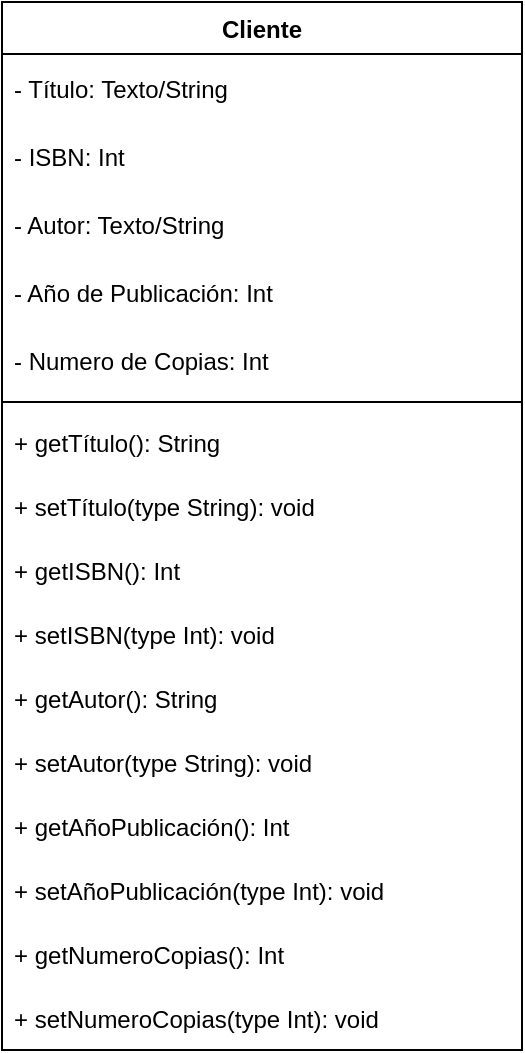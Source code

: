 <mxfile version="22.1.18" type="github">
  <diagram name="Página-1" id="TUS5gieN1rz3YTIe_Czn">
    <mxGraphModel dx="1050" dy="603" grid="1" gridSize="10" guides="1" tooltips="1" connect="1" arrows="1" fold="1" page="1" pageScale="1" pageWidth="827" pageHeight="1169" math="0" shadow="0">
      <root>
        <mxCell id="0" />
        <mxCell id="1" parent="0" />
        <mxCell id="yeNCh0Bpv_U7AYHqmpKk-1" value="Cliente" style="swimlane;align=center;verticalAlign=middle;childLayout=stackLayout;horizontal=1;startSize=26;horizontalStack=0;resizeParent=1;resizeParentMax=0;resizeLast=0;collapsible=1;marginBottom=0;" vertex="1" parent="1">
          <mxGeometry x="90" y="50" width="260" height="524" as="geometry">
            <mxRectangle x="320" y="80" width="220" height="30" as="alternateBounds" />
          </mxGeometry>
        </mxCell>
        <mxCell id="yeNCh0Bpv_U7AYHqmpKk-3" value="- Título: Texto/String" style="text;strokeColor=none;fillColor=none;align=left;verticalAlign=middle;spacingLeft=4;spacingRight=4;overflow=hidden;rotatable=0;points=[[0,0.5],[1,0.5]];portConstraint=eastwest;" vertex="1" parent="yeNCh0Bpv_U7AYHqmpKk-1">
          <mxGeometry y="26" width="260" height="34" as="geometry" />
        </mxCell>
        <mxCell id="yeNCh0Bpv_U7AYHqmpKk-9" value="- ISBN: Int" style="text;strokeColor=none;fillColor=none;align=left;verticalAlign=middle;spacingLeft=4;spacingRight=4;overflow=hidden;rotatable=0;points=[[0,0.5],[1,0.5]];portConstraint=eastwest;" vertex="1" parent="yeNCh0Bpv_U7AYHqmpKk-1">
          <mxGeometry y="60" width="260" height="34" as="geometry" />
        </mxCell>
        <mxCell id="yeNCh0Bpv_U7AYHqmpKk-10" value="- Autor: Texto/String" style="text;strokeColor=none;fillColor=none;align=left;verticalAlign=middle;spacingLeft=4;spacingRight=4;overflow=hidden;rotatable=0;points=[[0,0.5],[1,0.5]];portConstraint=eastwest;" vertex="1" parent="yeNCh0Bpv_U7AYHqmpKk-1">
          <mxGeometry y="94" width="260" height="34" as="geometry" />
        </mxCell>
        <mxCell id="yeNCh0Bpv_U7AYHqmpKk-11" value="- Año de Publicación: Int" style="text;strokeColor=none;fillColor=none;align=left;verticalAlign=middle;spacingLeft=4;spacingRight=4;overflow=hidden;rotatable=0;points=[[0,0.5],[1,0.5]];portConstraint=eastwest;" vertex="1" parent="yeNCh0Bpv_U7AYHqmpKk-1">
          <mxGeometry y="128" width="260" height="34" as="geometry" />
        </mxCell>
        <mxCell id="yeNCh0Bpv_U7AYHqmpKk-12" value="- Numero de Copias: Int" style="text;strokeColor=none;fillColor=none;align=left;verticalAlign=middle;spacingLeft=4;spacingRight=4;overflow=hidden;rotatable=0;points=[[0,0.5],[1,0.5]];portConstraint=eastwest;" vertex="1" parent="yeNCh0Bpv_U7AYHqmpKk-1">
          <mxGeometry y="162" width="260" height="34" as="geometry" />
        </mxCell>
        <mxCell id="yeNCh0Bpv_U7AYHqmpKk-4" value="" style="line;strokeWidth=1;fillColor=none;align=left;verticalAlign=middle;spacingTop=-1;spacingLeft=3;spacingRight=3;rotatable=0;labelPosition=right;points=[];portConstraint=eastwest;strokeColor=inherit;" vertex="1" parent="yeNCh0Bpv_U7AYHqmpKk-1">
          <mxGeometry y="196" width="260" height="8" as="geometry" />
        </mxCell>
        <mxCell id="yeNCh0Bpv_U7AYHqmpKk-16" value="+ getTítulo(): String" style="text;strokeColor=none;fillColor=none;align=left;verticalAlign=middle;spacingLeft=4;spacingRight=4;overflow=hidden;rotatable=0;points=[[0,0.5],[1,0.5]];portConstraint=eastwest;" vertex="1" parent="yeNCh0Bpv_U7AYHqmpKk-1">
          <mxGeometry y="204" width="260" height="32" as="geometry" />
        </mxCell>
        <mxCell id="yeNCh0Bpv_U7AYHqmpKk-15" value="+ setTítulo(type String): void" style="text;strokeColor=none;fillColor=none;align=left;verticalAlign=middle;spacingLeft=4;spacingRight=4;overflow=hidden;rotatable=0;points=[[0,0.5],[1,0.5]];portConstraint=eastwest;" vertex="1" parent="yeNCh0Bpv_U7AYHqmpKk-1">
          <mxGeometry y="236" width="260" height="32" as="geometry" />
        </mxCell>
        <mxCell id="yeNCh0Bpv_U7AYHqmpKk-17" value="+ getISBN(): Int" style="text;strokeColor=none;fillColor=none;align=left;verticalAlign=middle;spacingLeft=4;spacingRight=4;overflow=hidden;rotatable=0;points=[[0,0.5],[1,0.5]];portConstraint=eastwest;" vertex="1" parent="yeNCh0Bpv_U7AYHqmpKk-1">
          <mxGeometry y="268" width="260" height="32" as="geometry" />
        </mxCell>
        <mxCell id="yeNCh0Bpv_U7AYHqmpKk-18" value="+ setISBN(type Int): void" style="text;strokeColor=none;fillColor=none;align=left;verticalAlign=middle;spacingLeft=4;spacingRight=4;overflow=hidden;rotatable=0;points=[[0,0.5],[1,0.5]];portConstraint=eastwest;" vertex="1" parent="yeNCh0Bpv_U7AYHqmpKk-1">
          <mxGeometry y="300" width="260" height="32" as="geometry" />
        </mxCell>
        <mxCell id="yeNCh0Bpv_U7AYHqmpKk-19" value="+ getAutor(): String" style="text;strokeColor=none;fillColor=none;align=left;verticalAlign=middle;spacingLeft=4;spacingRight=4;overflow=hidden;rotatable=0;points=[[0,0.5],[1,0.5]];portConstraint=eastwest;" vertex="1" parent="yeNCh0Bpv_U7AYHqmpKk-1">
          <mxGeometry y="332" width="260" height="32" as="geometry" />
        </mxCell>
        <mxCell id="yeNCh0Bpv_U7AYHqmpKk-20" value="+ setAutor(type String): void" style="text;strokeColor=none;fillColor=none;align=left;verticalAlign=middle;spacingLeft=4;spacingRight=4;overflow=hidden;rotatable=0;points=[[0,0.5],[1,0.5]];portConstraint=eastwest;" vertex="1" parent="yeNCh0Bpv_U7AYHqmpKk-1">
          <mxGeometry y="364" width="260" height="32" as="geometry" />
        </mxCell>
        <mxCell id="yeNCh0Bpv_U7AYHqmpKk-21" value="+ getAñoPublicación(): Int" style="text;strokeColor=none;fillColor=none;align=left;verticalAlign=middle;spacingLeft=4;spacingRight=4;overflow=hidden;rotatable=0;points=[[0,0.5],[1,0.5]];portConstraint=eastwest;" vertex="1" parent="yeNCh0Bpv_U7AYHqmpKk-1">
          <mxGeometry y="396" width="260" height="32" as="geometry" />
        </mxCell>
        <mxCell id="yeNCh0Bpv_U7AYHqmpKk-22" value="+ setAñoPublicación(type Int): void" style="text;strokeColor=none;fillColor=none;align=left;verticalAlign=middle;spacingLeft=4;spacingRight=4;overflow=hidden;rotatable=0;points=[[0,0.5],[1,0.5]];portConstraint=eastwest;" vertex="1" parent="yeNCh0Bpv_U7AYHqmpKk-1">
          <mxGeometry y="428" width="260" height="32" as="geometry" />
        </mxCell>
        <mxCell id="yeNCh0Bpv_U7AYHqmpKk-23" value="+ getNumeroCopias(): Int" style="text;strokeColor=none;fillColor=none;align=left;verticalAlign=middle;spacingLeft=4;spacingRight=4;overflow=hidden;rotatable=0;points=[[0,0.5],[1,0.5]];portConstraint=eastwest;" vertex="1" parent="yeNCh0Bpv_U7AYHqmpKk-1">
          <mxGeometry y="460" width="260" height="32" as="geometry" />
        </mxCell>
        <mxCell id="yeNCh0Bpv_U7AYHqmpKk-24" value="+ setNumeroCopias(type Int): void" style="text;strokeColor=none;fillColor=none;align=left;verticalAlign=middle;spacingLeft=4;spacingRight=4;overflow=hidden;rotatable=0;points=[[0,0.5],[1,0.5]];portConstraint=eastwest;" vertex="1" parent="yeNCh0Bpv_U7AYHqmpKk-1">
          <mxGeometry y="492" width="260" height="32" as="geometry" />
        </mxCell>
      </root>
    </mxGraphModel>
  </diagram>
</mxfile>
